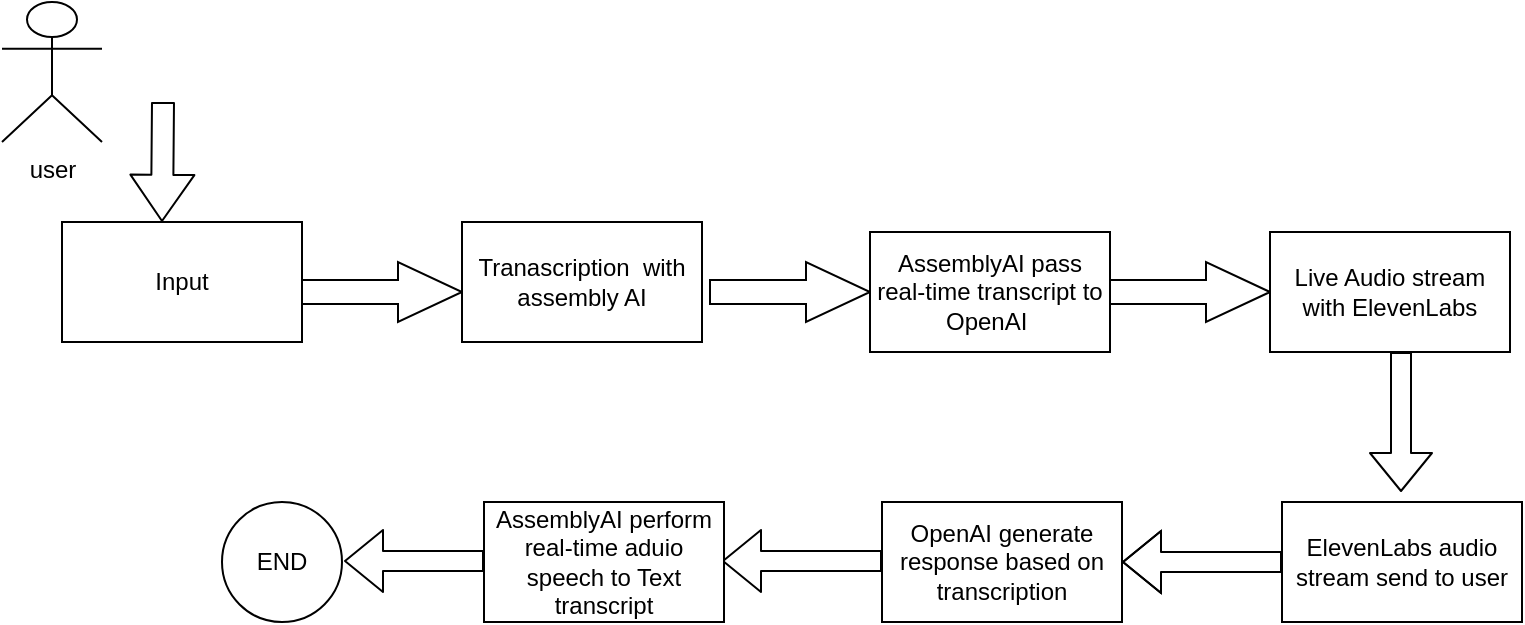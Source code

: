 <mxfile>
    <diagram id="w4RQ6eX79jTCYalOwOjp" name="Page-1">
        <mxGraphModel dx="939" dy="556" grid="1" gridSize="10" guides="1" tooltips="1" connect="1" arrows="1" fold="1" page="1" pageScale="1" pageWidth="827" pageHeight="1169" math="0" shadow="0">
            <root>
                <mxCell id="0"/>
                <mxCell id="1" parent="0"/>
                <mxCell id="2" value="user&lt;br&gt;" style="shape=umlActor;verticalLabelPosition=bottom;verticalAlign=top;html=1;outlineConnect=0;" vertex="1" parent="1">
                    <mxGeometry x="20" y="130" width="50" height="70" as="geometry"/>
                </mxCell>
                <mxCell id="3" value="Input" style="rounded=0;whiteSpace=wrap;html=1;" vertex="1" parent="1">
                    <mxGeometry x="50" y="240" width="120" height="60" as="geometry"/>
                </mxCell>
                <mxCell id="4" value="" style="shape=singleArrow;whiteSpace=wrap;html=1;arrowWidth=0.4;arrowSize=0.4;rounded=0;" vertex="1" parent="1">
                    <mxGeometry x="170" y="260" width="80" height="30" as="geometry"/>
                </mxCell>
                <mxCell id="5" value="Tranascription&amp;nbsp; with assembly AI" style="rounded=0;whiteSpace=wrap;html=1;" vertex="1" parent="1">
                    <mxGeometry x="250" y="240" width="120" height="60" as="geometry"/>
                </mxCell>
                <mxCell id="6" value="" style="shape=singleArrow;whiteSpace=wrap;html=1;arrowWidth=0.4;arrowSize=0.4;rounded=0;" vertex="1" parent="1">
                    <mxGeometry x="374" y="260" width="80" height="30" as="geometry"/>
                </mxCell>
                <mxCell id="7" value="AssemblyAI pass real-time transcript to OpenAI&amp;nbsp;" style="rounded=0;whiteSpace=wrap;html=1;" vertex="1" parent="1">
                    <mxGeometry x="454" y="245" width="120" height="60" as="geometry"/>
                </mxCell>
                <mxCell id="8" value="" style="shape=singleArrow;whiteSpace=wrap;html=1;arrowWidth=0.4;arrowSize=0.4;rounded=0;" vertex="1" parent="1">
                    <mxGeometry x="574" y="260" width="80" height="30" as="geometry"/>
                </mxCell>
                <mxCell id="9" value="Live Audio stream with ElevenLabs" style="rounded=0;whiteSpace=wrap;html=1;" vertex="1" parent="1">
                    <mxGeometry x="654" y="245" width="120" height="60" as="geometry"/>
                </mxCell>
                <mxCell id="10" value="ElevenLabs audio stream send to user" style="rounded=0;whiteSpace=wrap;html=1;" vertex="1" parent="1">
                    <mxGeometry x="660" y="380" width="120" height="60" as="geometry"/>
                </mxCell>
                <mxCell id="11" value="" style="shape=flexArrow;endArrow=classic;html=1;" edge="1" parent="1">
                    <mxGeometry width="50" height="50" relative="1" as="geometry">
                        <mxPoint x="719.5" y="305" as="sourcePoint"/>
                        <mxPoint x="719.5" y="375" as="targetPoint"/>
                    </mxGeometry>
                </mxCell>
                <mxCell id="12" value="" style="shape=flexArrow;endArrow=classic;html=1;exitX=0;exitY=0.5;exitDx=0;exitDy=0;" edge="1" parent="1" source="10">
                    <mxGeometry width="50" height="50" relative="1" as="geometry">
                        <mxPoint x="590" y="450" as="sourcePoint"/>
                        <mxPoint x="580" y="410" as="targetPoint"/>
                        <Array as="points">
                            <mxPoint x="620" y="410"/>
                        </Array>
                    </mxGeometry>
                </mxCell>
                <mxCell id="13" value="OpenAI generate response based on transcription" style="rounded=0;whiteSpace=wrap;html=1;" vertex="1" parent="1">
                    <mxGeometry x="460" y="380" width="120" height="60" as="geometry"/>
                </mxCell>
                <mxCell id="14" value="" style="shape=flexArrow;endArrow=classic;html=1;" edge="1" parent="1">
                    <mxGeometry width="50" height="50" relative="1" as="geometry">
                        <mxPoint x="460" y="409.5" as="sourcePoint"/>
                        <mxPoint x="380" y="409.5" as="targetPoint"/>
                    </mxGeometry>
                </mxCell>
                <mxCell id="15" value="AssemblyAI perform real-time aduio speech to Text transcript" style="rounded=0;whiteSpace=wrap;html=1;" vertex="1" parent="1">
                    <mxGeometry x="261" y="380" width="120" height="60" as="geometry"/>
                </mxCell>
                <mxCell id="16" value="" style="shape=flexArrow;endArrow=classic;html=1;width=11;endSize=7.36;" edge="1" parent="1">
                    <mxGeometry width="50" height="50" relative="1" as="geometry">
                        <mxPoint x="100.5" y="180" as="sourcePoint"/>
                        <mxPoint x="100" y="240" as="targetPoint"/>
                        <Array as="points"/>
                    </mxGeometry>
                </mxCell>
                <mxCell id="17" value="END" style="ellipse;whiteSpace=wrap;html=1;aspect=fixed;" vertex="1" parent="1">
                    <mxGeometry x="130" y="380" width="60" height="60" as="geometry"/>
                </mxCell>
                <mxCell id="18" value="" style="shape=flexArrow;endArrow=classic;html=1;" edge="1" parent="1">
                    <mxGeometry width="50" height="50" relative="1" as="geometry">
                        <mxPoint x="261" y="409.5" as="sourcePoint"/>
                        <mxPoint x="191" y="409.5" as="targetPoint"/>
                    </mxGeometry>
                </mxCell>
            </root>
        </mxGraphModel>
    </diagram>
</mxfile>